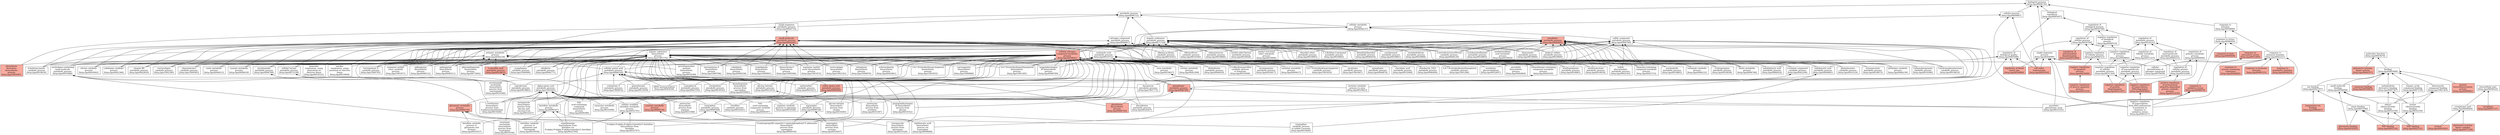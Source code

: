 digraph plottedgraph {

	rankdir=BT;
	node [style=filled,shape=rect]

	"glutathione \nderivative \nbiosynthetic \nprocess \n[http://go/1901687] "[fillcolor="#FAAB9F"];
	"primary metabolic \nprocess \n[http://go/0044238] "[fillcolor="white"];
	"cellular metabolic \nprocess \n[http://go/0044237] "[fillcolor="white"];
	"regulation of \ncellular process \n[http://go/0050794] "[fillcolor="white"];
	"asparagine \nbiosynthetic \nprocess from \ncysteine \n[http://go/0019267] "[fillcolor="white"];
	"response to \narsenic-containing \nsubstance \n[http://go/0046685] "[fillcolor="#FAAB9F"];
	"regulation of \ncellular metabolic \nprocess \n[http://go/0031323] "[fillcolor="white"];
	"negative regulation \nof cellular \nmetabolic process \n[http://go/0031324] "[fillcolor="white"];
	"glutathione \nmetabolic process \n[http://go/0006749] "[fillcolor="#FAAB9F"];
	"response to stress \n[http://go/0006950] "[fillcolor="white"];
	"rhizobactin 1021 \nmetabolic process \n[http://go/0046494] "[fillcolor="white"];
	"putrescine \nbiosynthetic \nprocess from \narginine \n[http://go/0033388] "[fillcolor="white"];
	"putrescine \nbiosynthetic \nprocess from \nornithine \n[http://go/0033387] "[fillcolor="white"];
	"tryptophan \nmetabolic process \n[http://go/0006568] "[fillcolor="white"];
	"L-ascorbic acid \nmetabolic process \n[http://go/0019852] "[fillcolor="#FAAB9F"];
	"ochratoxin A \nmetabolic process \n[http://go/1900816] "[fillcolor="white"];
	"5,6,7,8-tetrahydromethanopterin\ncatabolic process \n[http://go/1901284] "[fillcolor="white"];
	"glutathione \nbiosynthetic \nprocess \n[http://go/0006750] "[fillcolor="#FAAB9F"];
	"5,6,7,8-tetrahydromethanopterin\nbiosynthetic \nprocess \n[http://go/1901285] "[fillcolor="white"];
	"ectoine metabolic \nprocess \n[http://go/0042399] "[fillcolor="white"];
	"cellular process \n[http://go/0009987] "[fillcolor="white"];
	"phytosphingosine \nbiosynthetic \nprocess \n[http://go/0071602] "[fillcolor="white"];
	"small molecule \nbinding \n[http://go/0036094] "[fillcolor="white"];
	"3-phenylpropionate \ncatabolic process \n[http://go/0019380] "[fillcolor="white"];
	"nucleobase-containing\nsmall molecule \nmetabolic process \n[http://go/0055086] "[fillcolor="white"];
	"ascorbate \nglutathione cycle \n[http://go/0033355] "[fillcolor="white"];
	"ADP binding \n[http://go/0043531] "[fillcolor="#FAAB9F"];
	"carnosine metabolic \nprocess \n[http://go/0035498] "[fillcolor="white"];
	"methyl tert-butyl \nether metabolic \nprocess \n[http://go/0018906] "[fillcolor="white"];
	"glycine betaine \nbiosynthetic \nprocess from \ncholine \n[http://go/0019285] "[fillcolor="white"];
	"negative regulation \nof neuron apoptotic \nprocess \n[http://go/0043524] "[fillcolor="#FAAB9F"];
	"dimethyl ether \nmetabolic process \n[http://go/0018905] "[fillcolor="white"];
	"L-methionine \nbiosynthetic \nprocess from \nS-adenosylmethionine \n[http://go/0019284] "[fillcolor="white"];
	"negative regulation \nof transcription \nfrom RNA polymerase \nII promoter in \nresponse to \noxidative stress \n[http://go/0061417] "[fillcolor="white"];
	"regulation of \nmitochondrial \ndepolarization \n[http://go/0051900] "[fillcolor="#FAAB9F"];
	"dodecyl sulfate \nmetabolic process \n[http://go/0018909] "[fillcolor="white"];
	"biotin metabolic \nprocess \n[http://go/0006768] "[fillcolor="white"];
	"nicotinamide \nmetabolic process \n[http://go/0006769] "[fillcolor="white"];
	"negative regulation \nof transcription, \nDNA-dependent \n[http://go/0045892] "[fillcolor="#FAAB9F"];
	"terrequinone A \ncatabolic process \n[http://go/1900795] "[fillcolor="white"];
	"terrequinone A \nbiosynthetic \nprocess \n[http://go/1900796] "[fillcolor="white"];
	"1,3-dichloro-2-propanol\nmetabolic process \n[http://go/0018902] "[fillcolor="white"];
	"riboflavin \nmetabolic process \n[http://go/0006771] "[fillcolor="white"];
	"glycine betaine \nmetabolic process \n[http://go/0031455] "[fillcolor="white"];
	"cobalamin \nbiosynthetic \nprocess \n[http://go/0009236] "[fillcolor="white"];
	"regulation of \nbiological quality \n[http://go/0065008] "[fillcolor="white"];
	"biological \nregulation \n[http://go/0065007] "[fillcolor="white"];
	"histidine metabolic \nprocess \n[http://go/0006547] "[fillcolor="white"];
	"regulation of \nmacromolecule \nmetabolic process \n[http://go/0060255] "[fillcolor="white"];
	"atrazine catabolic \nprocess to urea \n[http://go/0019623] "[fillcolor="white"];
	"urea metabolic \nprocess \n[http://go/0019627] "[fillcolor="white"];
	"carbohydrate \nderivative binding \n[http://go/0097367] "[fillcolor="white"];
	"response to \nnitrosative stress \n[http://go/0051409] "[fillcolor="#FAAB9F"];
	"response to hormone \nstimulus \n[http://go/0009725] "[fillcolor="#FAAB9F"];
	"caprolactam \nmetabolic process \n[http://go/0018883] "[fillcolor="white"];
	"response to \noxidative stress \n[http://go/0006979] "[fillcolor="#FAAB9F"];
	"nicotinamide \nnucleotide \nbiosynthetic \nprocess from \nniacinamide \n[http://go/0019360] "[fillcolor="white"];
	"cytosol \n[http://go/0005829] "[fillcolor="#FAAB9F"];
	"nitrate catabolic \nprocess \n[http://go/0043602] "[fillcolor="white"];
	"regulation of \nmetabolic process \n[http://go/0019222] "[fillcolor="white"];
	"glutamate-cysteine \nligase complex \n[http://go/0017109] "[fillcolor="#FAAB9F"];
	"small molecule \nmetabolic process \n[http://go/0044281] "[fillcolor="#FAAB9F"];
	"cobalamin catabolic \nprocess \n[http://go/0042366] "[fillcolor="white"];
	"dethiobiotin \nmetabolic process \n[http://go/0046450] "[fillcolor="white"];
	"carboxylic acid \nmetabolic process \n[http://go/0019752] "[fillcolor="white"];
	"3-hydroxyphenylacetate\ncatabolic process \n[http://go/0019610] "[fillcolor="white"];
	"dimethylsilanediol \nmetabolic process \n[http://go/0046454] "[fillcolor="white"];
	"coenzyme binding \n[http://go/0050662] "[fillcolor="#FAAB9F"];
	"adenyl \nribonucleotide \nbinding \n[http://go/0032559] "[fillcolor="white"];
	"(3-aminopropyl)(L-aspartyl-1-amino)phosphoryl-5'-adenosine\nbiosynthetic \nprocess from \nasparagine \n[http://go/0046550] "[fillcolor="white"];
	"cyclohexylsulfamate \nmetabolic process \n[http://go/0018892] "[fillcolor="white"];
	"cyclohexanol \nmetabolic process \n[http://go/0018891] "[fillcolor="white"];
	"response to \nchemical stimulus \n[http://go/0042221] "[fillcolor="white"];
	"protoporphyrinogen \nIX biosynthetic \nprocess from \nglycine \n[http://go/0019352] "[fillcolor="white"];
	"anthranilate \ncatabolic process \n[http://go/0043421] "[fillcolor="white"];
	"nicotinate \nnucleotide \nbiosynthetic \nprocess from \ntryptophan \n[http://go/0019356] "[fillcolor="white"];
	"indoleacetic acid \nbiosynthetic \nprocess via \ntryptophan \n[http://go/0009848] "[fillcolor="white"];
	"discadenine \nmetabolic process \n[http://go/0034267] "[fillcolor="white"];
	"ethanolamine-containing\ncompound metabolic \nprocess \n[http://go/0042439] "[fillcolor="white"];
	"negative regulation \nof cellular process \n[http://go/0048523] "[fillcolor="white"];
	"vitamin B6 \nmetabolic process \n[http://go/0042816] "[fillcolor="white"];
	"alpha-amino acid \nmetabolic process \n[http://go/1901605] "[fillcolor="white"];
	"negative regulation \nof protein \nubiquitination \n[http://go/0031397] "[fillcolor="#FAAB9F"];
	"cellular nitrogen \ncompound metabolic \nprocess \n[http://go/0034641] "[fillcolor="#FAAB9F"];
	"chanoclavine-I \nbiosynthetic \nprocess \n[http://go/1900566] "[fillcolor="white"];
	"dibenzo-p-dioxin \ncatabolic process \n[http://go/0019341] "[fillcolor="white"];
	"dibenzofuran \ncatabolic process \n[http://go/0019340] "[fillcolor="white"];
	"xenobiotic \nglucuronidation \n[http://go/0052697] "[fillcolor="white"];
	"purine \nribonucleoside \nbinding \n[http://go/0032550] "[fillcolor="white"];
	"negative regulation \nof biological \nprocess \n[http://go/0048519] "[fillcolor="white"];
	"citrulline \ncatabolic process \n[http://go/0019241] "[fillcolor="white"];
	"glutamate-cysteine \nligase activity \n[http://go/0004357] "[fillcolor="#FAAB9F"];
	"verruculogen \ncatabolic process \n[http://go/1902180] "[fillcolor="white"];
	"binding \n[http://go/0005488] "[fillcolor="white"];
	"chanoclavine-I \ncatabolic process \n[http://go/1900565] "[fillcolor="white"];
	"verruculogen \nbiosynthetic \nprocess \n[http://go/1902181] "[fillcolor="white"];
	"response to heat \n[http://go/0009408] "[fillcolor="#FAAB9F"];
	"urate metabolic \nprocess \n[http://go/0046415] "[fillcolor="white"];
	"biological_process \n[http://go/0008150] "[fillcolor="white"];
	"6-hydroxycineole \ncatabolic process \n[http://go/0019639] "[fillcolor="white"];
	"deoxyhypusine \nbiosynthetic \nprocess from \nspermidine \n[http://go/0050983] "[fillcolor="white"];
	"indole \nglucosinolate \nmetabolic process \n[http://go/0042343] "[fillcolor="white"];
	"positive regulation \nof proteasomal \nubiquitin-dependent \nprotein catabolic \nprocess \n[http://go/0032436] "[fillcolor="#FAAB9F"];
	"regulation of \nbiological process \n[http://go/0050789] "[fillcolor="white"];
	"phenylacetate \ncatabolic process \n[http://go/0010124] "[fillcolor="white"];
	"anaerobic \nrespiration, using \nammonium as \nelectron donor \n[http://go/0019331] "[fillcolor="white"];
	"indolebutyric acid \nmetabolic process \n[http://go/0080024] "[fillcolor="white"];
	"sulfur amino acid \nmetabolic process \n[http://go/0000096] "[fillcolor="#FAAB9F"];
	"single-organism \nprocess \n[http://go/0044699] "[fillcolor="white"];
	"metabolic process \n[http://go/0008152] "[fillcolor="white"];
	"regulation of \ncellular protein \nmetabolic process \n[http://go/0032268] "[fillcolor="white"];
	"2,5-dihydroxypyridine\ncatabolic process \nto fumarate \n[http://go/0019508] "[fillcolor="white"];
	"response to \nxenobiotic stimulus \n[http://go/0009410] "[fillcolor="#FAAB9F"];
	"2-nitropropane \nmetabolic process \n[http://go/0018938] "[fillcolor="white"];
	"cytoplasmic part \n[http://go/0044444] "[fillcolor="white"];
	"regulation of blood \nvessel size \n[http://go/0050880] "[fillcolor="#FAAB9F"];
	"cell redox \nhomeostasis \n[http://go/0045454] "[fillcolor="#FAAB9F"];
	"cellular modified \nhistidine metabolic \nprocess \n[http://go/0052701] "[fillcolor="white"];
	"N-alpha,N-alpha,N-alpha-trimethyl-L-histidine\nbiosynthesis from \nhistidine \n[http://go/0052707] "[fillcolor="white"];
	"ergothioneine \nbiosynthesis from \nhistidine via \nN-alpha,N-alpha,N-alpha-trimethyl-L-histidine \n[http://go/0052704] "[fillcolor="white"];
	"sphinganine \nbiosynthetic \nprocess \n[http://go/0046511] "[fillcolor="white"];
	"sphingosine \nbiosynthetic \nprocess \n[http://go/0046512] "[fillcolor="white"];
	"negative regulation \nof apoptotic \nprocess \n[http://go/0043066] "[fillcolor="#FAAB9F"];
	"nicotianamine \nmetabolic process \n[http://go/0030417] "[fillcolor="white"];
	"cyanate metabolic \nprocess \n[http://go/0009439] "[fillcolor="white"];
	"regulation of \nprimary metabolic \nprocess \n[http://go/0080090] "[fillcolor="white"];
	"carnitine metabolic \nprocess \n[http://go/0009437] "[fillcolor="white"];
	"cytoplasm \n[http://go/0005737] "[fillcolor="#FAAB9F"];
	"5,6,7,8-tetrahydrosarcinapterin\nbiosynthetic \nprocess \n[http://go/1901855] "[fillcolor="white"];
	"5,6,7,8-tetrahydrosarcinapterin\ncatabolic process \n[http://go/1901854] "[fillcolor="white"];
	"xenobiotic \nmetabolic process \n[http://go/0006805] "[fillcolor="#FAAB9F"];
	"nitrogen compound \nmetabolic process \n[http://go/0006807] "[fillcolor="white"];
	"thiamine-containing \ncompound metabolic \nprocess \n[http://go/0042723] "[fillcolor="white"];
	"adamantanone \nmetabolic process \n[http://go/0018866] "[fillcolor="white"];
	"acrylonitrile \nmetabolic process \n[http://go/0018865] "[fillcolor="white"];
	"pantothenate \nmetabolic process \n[http://go/0015939] "[fillcolor="white"];
	"tRNA aminoacylation \n[http://go/0043039] "[fillcolor="white"];
	"cyanophycin \nmetabolic process \n[http://go/0043705] "[fillcolor="white"];
	"tetrapyrrole \nbiosynthetic \nprocess from \nglycine and \nsuccinyl-CoA \n[http://go/0033527] "[fillcolor="white"];
	"tetrapyrrole \nbiosynthetic \nprocess from \nglutamate \n[http://go/0033526] "[fillcolor="white"];
	"s-triazine compound \ncatabolic process \n[http://go/0042204] "[fillcolor="white"];
	"nitrilotriacetate \nmetabolic process \n[http://go/0018934] "[fillcolor="white"];
	"methanesulfonic \nacid metabolic \nprocess \n[http://go/0018926] "[fillcolor="white"];
	"methyl ethyl ketone \nmetabolic process \n[http://go/0018928] "[fillcolor="white"];
	"arsonoacetate \nmetabolic process \n[http://go/0018872] "[fillcolor="white"];
	"cellular lactam \nmetabolic process \n[http://go/0072338] "[fillcolor="white"];
	"nicotinate \nmetabolic process \n[http://go/1901847] "[fillcolor="white"];
	"pyochelin \nbiosynthetic \nprocess \n[http://go/0042864] "[fillcolor="white"];
	"achromobactin \nbiosynthetic \nprocess \n[http://go/0042861] "[fillcolor="white"];
	"stachydrine \nmetabolic process \n[http://go/0019502] "[fillcolor="white"];
	"response to \nstimulus \n[http://go/0050896] "[fillcolor="white"];
	"molecular_function \n[http://go/0003674] "[fillcolor="white"];
	"ATP binding \n[http://go/0005524] "[fillcolor="#FAAB9F"];
	"cellular \ndetoxification of \nnitrogen compound \n[http://go/0070458] "[fillcolor="white"];
	"aerobic \nrespiration, using \nammonia as electron \ndonor \n[http://go/0019409] "[fillcolor="white"];
	"negative regulation \nof macromolecule \nmetabolic process \n[http://go/0010605] "[fillcolor="white"];
	"glutamate metabolic \nprocess \n[http://go/0006536] "[fillcolor="#FAAB9F"];
	"triethanolamine \nmetabolic process \n[http://go/0018981] "[fillcolor="white"];
	"cysteine metabolic \nprocess \n[http://go/0006534] "[fillcolor="#FAAB9F"];
	"uroporphyrinogen \nIII biosynthetic \nprocess \n[http://go/0006780] "[fillcolor="white"];
	"scopolamine \nbiosynthetic \nprocess \n[http://go/1900991] "[fillcolor="white"];
	"ecgonone methyl \nester catabolic \nprocess \n[http://go/1901871] "[fillcolor="white"];
	"ecgonone methyl \nester biosynthetic \nprocess \n[http://go/1901872] "[fillcolor="white"];
	"histidine catabolic \nprocess to \nglutamate and \nformate \n[http://go/0019557] "[fillcolor="white"];
	"asparagine \nmetabolic process \n[http://go/0006528] "[fillcolor="white"];
	"scopolamine \ncatabolic process \n[http://go/1900990] "[fillcolor="white"];
	"histidine catabolic \nprocess to \nglutamate and \nformamide \n[http://go/0019556] "[fillcolor="white"];
	"quinolinate \nmetabolic process \n[http://go/0046874] "[fillcolor="white"];
	"lincomycin \nmetabolic process \n[http://go/1901772] "[fillcolor="white"];
	"phthalate catabolic \nprocess \n[http://go/0046239] "[fillcolor="white"];
	"folic \nacid-containing \ncompound \nbiosynthetic \nprocess \n[http://go/0009396] "[fillcolor="white"];
	"folic \nacid-containing \ncompound catabolic \nprocess \n[http://go/0009397] "[fillcolor="white"];
	"anion binding \n[http://go/0043168] "[fillcolor="white"];
	"ion binding \n[http://go/0043167] "[fillcolor="white"];
	"sulfur compound \nmetabolic process \n[http://go/0006790] "[fillcolor="white"];
	"organic substance \nmetabolic process \n[http://go/0071704] "[fillcolor="white"];
	"cellular amino acid \nmetabolic process \n[http://go/0006520] "[fillcolor="white"];
	"sarcinapterin \nbiosynthetic \nprocess \n[http://go/1900868] "[fillcolor="white"];
	"organic cyclic \ncompound binding \n[http://go/0097159] "[fillcolor="white"];
	"tetrahydrofuran \nmetabolic process \n[http://go/0018968] "[fillcolor="white"];
	"single-organism \nmetabolic process \n[http://go/0044710] "[fillcolor="white"];
	"glutamate binding \n[http://go/0016595] "[fillcolor="#FAAB9F"];
	"organic substance \nbiosynthetic \nprocess \n[http://go/1901576] "[fillcolor="white"];
	"tatiopterin \nbiosynthetic \nprocess \n[http://go/1900870] "[fillcolor="white"];
	"2-aminobenzenesulfonate\ncatabolic process \n[http://go/0046230] "[fillcolor="white"];
	"carbazole catabolic \nprocess \n[http://go/0046232] "[fillcolor="white"];
	"negative regulation \nof metabolic \nprocess \n[http://go/0009892] "[fillcolor="white"];
	"heterocyclic \ncompound binding \n[http://go/1901363] "[fillcolor="white"];
	"magnesium ion \nbinding \n[http://go/0000287] "[fillcolor="#FAAB9F"];
	"intracellular part \n[http://go/0044424] "[fillcolor="white"];
	"pyrroloquinoline \nquinone \nbiosynthetic \nprocess \n[http://go/0018189] "[fillcolor="white"];
	"clavulanic acid \nmetabolic process \n[http://go/0033049] "[fillcolor="white"];
	"arginine catabolic \nprocess to spermine \n[http://go/0019548] "[fillcolor="white"];
	"tryptophan \ncatabolic process \nto indole-3-acetate \n[http://go/0019440] "[fillcolor="white"];
	"thiocyanate \nmetabolic process \n[http://go/0018969] "[fillcolor="white"];
	"indoleacetic acid \nmetabolic process \n[http://go/0009683] "[fillcolor="white"];
	"protein \nheterodimerization \nactivity \n[http://go/0046982] "[fillcolor="#FAAB9F"];
	"cellular process \n[http://go/0009987] " -> "biological_process \n[http://go/0008150] " ;
	"methyl ethyl ketone \nmetabolic process \n[http://go/0018928] " -> "small molecule \nmetabolic process \n[http://go/0044281] " ;
	"phthalate catabolic \nprocess \n[http://go/0046239] " -> "carboxylic acid \nmetabolic process \n[http://go/0019752] " ;
	"arsonoacetate \nmetabolic process \n[http://go/0018872] " -> "carboxylic acid \nmetabolic process \n[http://go/0019752] " ;
	"regulation of \ncellular metabolic \nprocess \n[http://go/0031323] " -> "regulation of \ncellular process \n[http://go/0050794] " ;
	"histidine catabolic \nprocess to \nglutamate and \nformamide \n[http://go/0019556] " -> "glutamate metabolic \nprocess \n[http://go/0006536] " ;
	"coenzyme binding \n[http://go/0050662] " -> "binding \n[http://go/0005488] " ;
	"1,3-dichloro-2-propanol\nmetabolic process \n[http://go/0018902] " -> "organic substance \nmetabolic process \n[http://go/0071704] " ;
	"3-hydroxyphenylacetate\ncatabolic process \n[http://go/0019610] " -> "xenobiotic \nmetabolic process \n[http://go/0006805] " ;
	"cellular amino acid \nmetabolic process \n[http://go/0006520] " -> "carboxylic acid \nmetabolic process \n[http://go/0019752] " ;
	"(3-aminopropyl)(L-aspartyl-1-amino)phosphoryl-5'-adenosine\nbiosynthetic \nprocess from \nasparagine \n[http://go/0046550] " -> "asparagine \nmetabolic process \n[http://go/0006528] " ;
	"dodecyl sulfate \nmetabolic process \n[http://go/0018909] " -> "xenobiotic \nmetabolic process \n[http://go/0006805] " ;
	"ascorbate \nglutathione cycle \n[http://go/0033355] " -> "single-organism \nprocess \n[http://go/0044699] " ;
	"organic cyclic \ncompound binding \n[http://go/0097159] " -> "binding \n[http://go/0005488] " ;
	"histidine catabolic \nprocess to \nglutamate and \nformate \n[http://go/0019557] " -> "histidine metabolic \nprocess \n[http://go/0006547] " ;
	"tetrapyrrole \nbiosynthetic \nprocess from \nglutamate \n[http://go/0033526] " -> "organic substance \nbiosynthetic \nprocess \n[http://go/1901576] " ;
	"cobalamin catabolic \nprocess \n[http://go/0042366] " -> "organic substance \nmetabolic process \n[http://go/0071704] " ;
	"arsonoacetate \nmetabolic process \n[http://go/0018872] " -> "xenobiotic \nmetabolic process \n[http://go/0006805] " ;
	"ascorbate \nglutathione cycle \n[http://go/0033355] " -> "glutathione \nmetabolic process \n[http://go/0006749] " ;
	"sulfur amino acid \nmetabolic process \n[http://go/0000096] " -> "cellular amino acid \nmetabolic process \n[http://go/0006520] " ;
	"carboxylic acid \nmetabolic process \n[http://go/0019752] " -> "small molecule \nmetabolic process \n[http://go/0044281] " ;
	"indole \nglucosinolate \nmetabolic process \n[http://go/0042343] " -> "small molecule \nmetabolic process \n[http://go/0044281] " ;
	"5,6,7,8-tetrahydrosarcinapterin\ncatabolic process \n[http://go/1901854] " -> "cellular nitrogen \ncompound metabolic \nprocess \n[http://go/0034641] " ;
	"negative regulation \nof transcription \nfrom RNA polymerase \nII promoter in \nresponse to \noxidative stress \n[http://go/0061417] " -> "cellular process \n[http://go/0009987] " ;
	"nicotinamide \nnucleotide \nbiosynthetic \nprocess from \nniacinamide \n[http://go/0019360] " -> "nicotinamide \nmetabolic process \n[http://go/0006769] " ;
	"asparagine \nmetabolic process \n[http://go/0006528] " -> "alpha-amino acid \nmetabolic process \n[http://go/1901605] " ;
	"regulation of \nprimary metabolic \nprocess \n[http://go/0080090] " -> "regulation of \nmetabolic process \n[http://go/0019222] " ;
	"6-hydroxycineole \ncatabolic process \n[http://go/0019639] " -> "xenobiotic \nmetabolic process \n[http://go/0006805] " ;
	"glutathione \nderivative \nbiosynthetic \nprocess \n[http://go/1901687] " -> "organic substance \nbiosynthetic \nprocess \n[http://go/1901576] " ;
	"indolebutyric acid \nmetabolic process \n[http://go/0080024] " -> "cellular nitrogen \ncompound metabolic \nprocess \n[http://go/0034641] " ;
	"ATP binding \n[http://go/0005524] " -> "purine \nribonucleoside \nbinding \n[http://go/0032550] " ;
	"methyl ethyl ketone \nmetabolic process \n[http://go/0018928] " -> "xenobiotic \nmetabolic process \n[http://go/0006805] " ;
	"putrescine \nbiosynthetic \nprocess from \narginine \n[http://go/0033388] " -> "organic substance \nbiosynthetic \nprocess \n[http://go/1901576] " ;
	"L-methionine \nbiosynthetic \nprocess from \nS-adenosylmethionine \n[http://go/0019284] " -> "nucleobase-containing\nsmall molecule \nmetabolic process \n[http://go/0055086] " ;
	"purine \nribonucleoside \nbinding \n[http://go/0032550] " -> "small molecule \nbinding \n[http://go/0036094] " ;
	"adamantanone \nmetabolic process \n[http://go/0018866] " -> "xenobiotic \nmetabolic process \n[http://go/0006805] " ;
	"quinolinate \nmetabolic process \n[http://go/0046874] " -> "cellular nitrogen \ncompound metabolic \nprocess \n[http://go/0034641] " ;
	"uroporphyrinogen \nIII biosynthetic \nprocess \n[http://go/0006780] " -> "cellular nitrogen \ncompound metabolic \nprocess \n[http://go/0034641] " ;
	"response to \nchemical stimulus \n[http://go/0042221] " -> "response to \nstimulus \n[http://go/0050896] " ;
	"glycine betaine \nbiosynthetic \nprocess from \ncholine \n[http://go/0019285] " -> "glycine betaine \nmetabolic process \n[http://go/0031455] " ;
	"deoxyhypusine \nbiosynthetic \nprocess from \nspermidine \n[http://go/0050983] " -> "cellular nitrogen \ncompound metabolic \nprocess \n[http://go/0034641] " ;
	"terrequinone A \nbiosynthetic \nprocess \n[http://go/1900796] " -> "cellular nitrogen \ncompound metabolic \nprocess \n[http://go/0034641] " ;
	"arginine catabolic \nprocess to spermine \n[http://go/0019548] " -> "alpha-amino acid \nmetabolic process \n[http://go/1901605] " ;
	"negative regulation \nof cellular process \n[http://go/0048523] " -> "regulation of \ncellular process \n[http://go/0050794] " ;
	"positive regulation \nof proteasomal \nubiquitin-dependent \nprotein catabolic \nprocess \n[http://go/0032436] " -> "regulation of \ncellular protein \nmetabolic process \n[http://go/0032268] " ;
	"response to \noxidative stress \n[http://go/0006979] " -> "response to stress \n[http://go/0006950] " ;
	"negative regulation \nof transcription \nfrom RNA polymerase \nII promoter in \nresponse to \noxidative stress \n[http://go/0061417] " -> "negative regulation \nof transcription, \nDNA-dependent \n[http://go/0045892] " ;
	"terrequinone A \nbiosynthetic \nprocess \n[http://go/1900796] " -> "small molecule \nmetabolic process \n[http://go/0044281] " ;
	"5,6,7,8-tetrahydrosarcinapterin\nbiosynthetic \nprocess \n[http://go/1901855] " -> "carboxylic acid \nmetabolic process \n[http://go/0019752] " ;
	"cellular \ndetoxification of \nnitrogen compound \n[http://go/0070458] " -> "cellular nitrogen \ncompound metabolic \nprocess \n[http://go/0034641] " ;
	"response to \nxenobiotic stimulus \n[http://go/0009410] " -> "response to \nchemical stimulus \n[http://go/0042221] " ;
	"folic \nacid-containing \ncompound catabolic \nprocess \n[http://go/0009397] " -> "alpha-amino acid \nmetabolic process \n[http://go/1901605] " ;
	"cytoplasm \n[http://go/0005737] " -> "intracellular part \n[http://go/0044424] " ;
	"atrazine catabolic \nprocess to urea \n[http://go/0019623] " -> "urea metabolic \nprocess \n[http://go/0019627] " ;
	"glutamate-cysteine \nligase activity \n[http://go/0004357] " -> "molecular_function \n[http://go/0003674] " ;
	"protein \nheterodimerization \nactivity \n[http://go/0046982] " -> "binding \n[http://go/0005488] " ;
	"cyclohexylsulfamate \nmetabolic process \n[http://go/0018892] " -> "sulfur compound \nmetabolic process \n[http://go/0006790] " ;
	"5,6,7,8-tetrahydrosarcinapterin\nbiosynthetic \nprocess \n[http://go/1901855] " -> "organic substance \nbiosynthetic \nprocess \n[http://go/1901576] " ;
	"5,6,7,8-tetrahydrosarcinapterin\ncatabolic process \n[http://go/1901854] " -> "carboxylic acid \nmetabolic process \n[http://go/0019752] " ;
	"2-nitropropane \nmetabolic process \n[http://go/0018938] " -> "cellular nitrogen \ncompound metabolic \nprocess \n[http://go/0034641] " ;
	"3-phenylpropionate \ncatabolic process \n[http://go/0019380] " -> "xenobiotic \nmetabolic process \n[http://go/0006805] " ;
	"purine \nribonucleoside \nbinding \n[http://go/0032550] " -> "carbohydrate \nderivative binding \n[http://go/0097367] " ;
	"tryptophan \nmetabolic process \n[http://go/0006568] " -> "cellular nitrogen \ncompound metabolic \nprocess \n[http://go/0034641] " ;
	"6-hydroxycineole \ncatabolic process \n[http://go/0019639] " -> "organic substance \nmetabolic process \n[http://go/0071704] " ;
	"single-organism \nmetabolic process \n[http://go/0044710] " -> "metabolic process \n[http://go/0008152] " ;
	"anaerobic \nrespiration, using \nammonium as \nelectron donor \n[http://go/0019331] " -> "cellular nitrogen \ncompound metabolic \nprocess \n[http://go/0034641] " ;
	"nicotinamide \nmetabolic process \n[http://go/0006769] " -> "small molecule \nmetabolic process \n[http://go/0044281] " ;
	"uroporphyrinogen \nIII biosynthetic \nprocess \n[http://go/0006780] " -> "carboxylic acid \nmetabolic process \n[http://go/0019752] " ;
	"sarcinapterin \nbiosynthetic \nprocess \n[http://go/1900868] " -> "organic substance \nbiosynthetic \nprocess \n[http://go/1901576] " ;
	"tetrahydrofuran \nmetabolic process \n[http://go/0018968] " -> "organic substance \nmetabolic process \n[http://go/0071704] " ;
	"cyclohexanol \nmetabolic process \n[http://go/0018891] " -> "small molecule \nmetabolic process \n[http://go/0044281] " ;
	"ethanolamine-containing\ncompound metabolic \nprocess \n[http://go/0042439] " -> "small molecule \nmetabolic process \n[http://go/0044281] " ;
	"sphingosine \nbiosynthetic \nprocess \n[http://go/0046512] " -> "primary metabolic \nprocess \n[http://go/0044238] " ;
	"ochratoxin A \nmetabolic process \n[http://go/1900816] " -> "cellular amino acid \nmetabolic process \n[http://go/0006520] " ;
	"acrylonitrile \nmetabolic process \n[http://go/0018865] " -> "xenobiotic \nmetabolic process \n[http://go/0006805] " ;
	"L-ascorbic acid \nmetabolic process \n[http://go/0019852] " -> "carboxylic acid \nmetabolic process \n[http://go/0019752] " ;
	"dibenzo-p-dioxin \ncatabolic process \n[http://go/0019341] " -> "xenobiotic \nmetabolic process \n[http://go/0006805] " ;
	"5,6,7,8-tetrahydrosarcinapterin\nbiosynthetic \nprocess \n[http://go/1901855] " -> "cellular nitrogen \ncompound metabolic \nprocess \n[http://go/0034641] " ;
	"dodecyl sulfate \nmetabolic process \n[http://go/0018909] " -> "sulfur compound \nmetabolic process \n[http://go/0006790] " ;
	"glycine betaine \nmetabolic process \n[http://go/0031455] " -> "cellular nitrogen \ncompound metabolic \nprocess \n[http://go/0034641] " ;
	"6-hydroxycineole \ncatabolic process \n[http://go/0019639] " -> "small molecule \nmetabolic process \n[http://go/0044281] " ;
	"ion binding \n[http://go/0043167] " -> "binding \n[http://go/0005488] " ;
	"negative regulation \nof cellular \nmetabolic process \n[http://go/0031324] " -> "regulation of \ncellular metabolic \nprocess \n[http://go/0031323] " ;
	"verruculogen \nbiosynthetic \nprocess \n[http://go/1902181] " -> "cellular nitrogen \ncompound metabolic \nprocess \n[http://go/0034641] " ;
	"quinolinate \nmetabolic process \n[http://go/0046874] " -> "carboxylic acid \nmetabolic process \n[http://go/0019752] " ;
	"nitrilotriacetate \nmetabolic process \n[http://go/0018934] " -> "carboxylic acid \nmetabolic process \n[http://go/0019752] " ;
	"glutathione \nderivative \nbiosynthetic \nprocess \n[http://go/1901687] " -> "single-organism \nmetabolic process \n[http://go/0044710] " ;
	"asparagine \nbiosynthetic \nprocess from \ncysteine \n[http://go/0019267] " -> "cysteine metabolic \nprocess \n[http://go/0006534] " ;
	"regulation of \ncellular protein \nmetabolic process \n[http://go/0032268] " -> "regulation of \ncellular metabolic \nprocess \n[http://go/0031323] " ;
	"riboflavin \nmetabolic process \n[http://go/0006771] " -> "small molecule \nmetabolic process \n[http://go/0044281] " ;
	"negative regulation \nof metabolic \nprocess \n[http://go/0009892] " -> "negative regulation \nof biological \nprocess \n[http://go/0048519] " ;
	"ergothioneine \nbiosynthesis from \nhistidine via \nN-alpha,N-alpha,N-alpha-trimethyl-L-histidine \n[http://go/0052704] " -> "cellular modified \nhistidine metabolic \nprocess \n[http://go/0052701] " ;
	"biotin metabolic \nprocess \n[http://go/0006768] " -> "sulfur compound \nmetabolic process \n[http://go/0006790] " ;
	"ergothioneine \nbiosynthesis from \nhistidine via \nN-alpha,N-alpha,N-alpha-trimethyl-L-histidine \n[http://go/0052704] " -> "histidine metabolic \nprocess \n[http://go/0006547] " ;
	"atrazine catabolic \nprocess to urea \n[http://go/0019623] " -> "s-triazine compound \ncatabolic process \n[http://go/0042204] " ;
	"nicotinamide \nnucleotide \nbiosynthetic \nprocess from \nniacinamide \n[http://go/0019360] " -> "organic substance \nbiosynthetic \nprocess \n[http://go/1901576] " ;
	"anaerobic \nrespiration, using \nammonium as \nelectron donor \n[http://go/0019331] " -> "small molecule \nmetabolic process \n[http://go/0044281] " ;
	"xenobiotic \nglucuronidation \n[http://go/0052697] " -> "carboxylic acid \nmetabolic process \n[http://go/0019752] " ;
	"tetrapyrrole \nbiosynthetic \nprocess from \nglutamate \n[http://go/0033526] " -> "glutamate metabolic \nprocess \n[http://go/0006536] " ;
	"urea metabolic \nprocess \n[http://go/0019627] " -> "organic substance \nmetabolic process \n[http://go/0071704] " ;
	"methanesulfonic \nacid metabolic \nprocess \n[http://go/0018926] " -> "organic substance \nmetabolic process \n[http://go/0071704] " ;
	"chanoclavine-I \ncatabolic process \n[http://go/1900565] " -> "cellular nitrogen \ncompound metabolic \nprocess \n[http://go/0034641] " ;
	"xenobiotic \nglucuronidation \n[http://go/0052697] " -> "xenobiotic \nmetabolic process \n[http://go/0006805] " ;
	"verruculogen \nbiosynthetic \nprocess \n[http://go/1902181] " -> "organic substance \nbiosynthetic \nprocess \n[http://go/1901576] " ;
	"indoleacetic acid \nbiosynthetic \nprocess via \ntryptophan \n[http://go/0009848] " -> "indoleacetic acid \nmetabolic process \n[http://go/0009683] " ;
	"vitamin B6 \nmetabolic process \n[http://go/0042816] " -> "small molecule \nmetabolic process \n[http://go/0044281] " ;
	"ecgonone methyl \nester catabolic \nprocess \n[http://go/1901871] " -> "organic substance \nmetabolic process \n[http://go/0071704] " ;
	"response to \nnitrosative stress \n[http://go/0051409] " -> "response to stress \n[http://go/0006950] " ;
	"stachydrine \nmetabolic process \n[http://go/0019502] " -> "cellular amino acid \nmetabolic process \n[http://go/0006520] " ;
	"asparagine \nmetabolic process \n[http://go/0006528] " -> "cellular nitrogen \ncompound metabolic \nprocess \n[http://go/0034641] " ;
	"histidine metabolic \nprocess \n[http://go/0006547] " -> "alpha-amino acid \nmetabolic process \n[http://go/1901605] " ;
	"L-methionine \nbiosynthetic \nprocess from \nS-adenosylmethionine \n[http://go/0019284] " -> "alpha-amino acid \nmetabolic process \n[http://go/1901605] " ;
	"anthranilate \ncatabolic process \n[http://go/0043421] " -> "xenobiotic \nmetabolic process \n[http://go/0006805] " ;
	"histidine catabolic \nprocess to \nglutamate and \nformamide \n[http://go/0019556] " -> "histidine metabolic \nprocess \n[http://go/0006547] " ;
	"indolebutyric acid \nmetabolic process \n[http://go/0080024] " -> "regulation of \nbiological quality \n[http://go/0065008] " ;
	"pyochelin \nbiosynthetic \nprocess \n[http://go/0042864] " -> "sulfur compound \nmetabolic process \n[http://go/0006790] " ;
	"negative regulation \nof protein \nubiquitination \n[http://go/0031397] " -> "negative regulation \nof cellular \nmetabolic process \n[http://go/0031324] " ;
	"tetrapyrrole \nbiosynthetic \nprocess from \nglycine and \nsuccinyl-CoA \n[http://go/0033527] " -> "organic substance \nbiosynthetic \nprocess \n[http://go/1901576] " ;
	"cobalamin catabolic \nprocess \n[http://go/0042366] " -> "small molecule \nmetabolic process \n[http://go/0044281] " ;
	"glycine betaine \nmetabolic process \n[http://go/0031455] " -> "cellular amino acid \nmetabolic process \n[http://go/0006520] " ;
	"terrequinone A \ncatabolic process \n[http://go/1900795] " -> "cellular nitrogen \ncompound metabolic \nprocess \n[http://go/0034641] " ;
	"tatiopterin \nbiosynthetic \nprocess \n[http://go/1900870] " -> "organic substance \nbiosynthetic \nprocess \n[http://go/1901576] " ;
	"dibenzo-p-dioxin \ncatabolic process \n[http://go/0019341] " -> "small molecule \nmetabolic process \n[http://go/0044281] " ;
	"chanoclavine-I \nbiosynthetic \nprocess \n[http://go/1900566] " -> "cellular nitrogen \ncompound metabolic \nprocess \n[http://go/0034641] " ;
	"indoleacetic acid \nbiosynthetic \nprocess via \ntryptophan \n[http://go/0009848] " -> "tryptophan \nmetabolic process \n[http://go/0006568] " ;
	"phytosphingosine \nbiosynthetic \nprocess \n[http://go/0071602] " -> "small molecule \nmetabolic process \n[http://go/0044281] " ;
	"negative regulation \nof transcription, \nDNA-dependent \n[http://go/0045892] " -> "negative regulation \nof cellular \nmetabolic process \n[http://go/0031324] " ;
	"carnosine metabolic \nprocess \n[http://go/0035498] " -> "alpha-amino acid \nmetabolic process \n[http://go/1901605] " ;
	"regulation of \nbiological process \n[http://go/0050789] " -> "biological \nregulation \n[http://go/0065007] " ;
	"cytoplasmic part \n[http://go/0044444] " -> "intracellular part \n[http://go/0044424] " ;
	"achromobactin \nbiosynthetic \nprocess \n[http://go/0042861] " -> "organic substance \nbiosynthetic \nprocess \n[http://go/1901576] " ;
	"indole \nglucosinolate \nmetabolic process \n[http://go/0042343] " -> "cellular nitrogen \ncompound metabolic \nprocess \n[http://go/0034641] " ;
	"carbohydrate \nderivative binding \n[http://go/0097367] " -> "binding \n[http://go/0005488] " ;
	"dimethylsilanediol \nmetabolic process \n[http://go/0046454] " -> "small molecule \nmetabolic process \n[http://go/0044281] " ;
	"triethanolamine \nmetabolic process \n[http://go/0018981] " -> "xenobiotic \nmetabolic process \n[http://go/0006805] " ;
	"tatiopterin \nbiosynthetic \nprocess \n[http://go/1900870] " -> "cellular nitrogen \ncompound metabolic \nprocess \n[http://go/0034641] " ;
	"caprolactam \nmetabolic process \n[http://go/0018883] " -> "organic substance \nmetabolic process \n[http://go/0071704] " ;
	"tetrapyrrole \nbiosynthetic \nprocess from \nglycine and \nsuccinyl-CoA \n[http://go/0033527] " -> "alpha-amino acid \nmetabolic process \n[http://go/1901605] " ;
	"regulation of \ncellular protein \nmetabolic process \n[http://go/0032268] " -> "regulation of \nmacromolecule \nmetabolic process \n[http://go/0060255] " ;
	"magnesium ion \nbinding \n[http://go/0000287] " -> "ion binding \n[http://go/0043167] " ;
	"heterocyclic \ncompound binding \n[http://go/1901363] " -> "binding \n[http://go/0005488] " ;
	"putrescine \nbiosynthetic \nprocess from \nornithine \n[http://go/0033387] " -> "organic substance \nbiosynthetic \nprocess \n[http://go/1901576] " ;
	"dethiobiotin \nmetabolic process \n[http://go/0046450] " -> "carboxylic acid \nmetabolic process \n[http://go/0019752] " ;
	"indoleacetic acid \nbiosynthetic \nprocess via \ntryptophan \n[http://go/0009848] " -> "organic substance \nbiosynthetic \nprocess \n[http://go/1901576] " ;
	"pyochelin \nbiosynthetic \nprocess \n[http://go/0042864] " -> "carboxylic acid \nmetabolic process \n[http://go/0019752] " ;
	"folic \nacid-containing \ncompound \nbiosynthetic \nprocess \n[http://go/0009396] " -> "alpha-amino acid \nmetabolic process \n[http://go/1901605] " ;
	"cyanophycin \nmetabolic process \n[http://go/0043705] " -> "cellular amino acid \nmetabolic process \n[http://go/0006520] " ;
	"regulation of \ncellular process \n[http://go/0050794] " -> "regulation of \nbiological process \n[http://go/0050789] " ;
	"ADP binding \n[http://go/0043531] " -> "adenyl \nribonucleotide \nbinding \n[http://go/0032559] " ;
	"organic substance \nbiosynthetic \nprocess \n[http://go/1901576] " -> "organic substance \nmetabolic process \n[http://go/0071704] " ;
	"thiocyanate \nmetabolic process \n[http://go/0018969] " -> "xenobiotic \nmetabolic process \n[http://go/0006805] " ;
	"negative regulation \nof cellular process \n[http://go/0048523] " -> "negative regulation \nof biological \nprocess \n[http://go/0048519] " ;
	"cellular modified \nhistidine metabolic \nprocess \n[http://go/0052701] " -> "alpha-amino acid \nmetabolic process \n[http://go/1901605] " ;
	"tatiopterin \nbiosynthetic \nprocess \n[http://go/1900870] " -> "carboxylic acid \nmetabolic process \n[http://go/0019752] " ;
	"negative regulation \nof transcription \nfrom RNA polymerase \nII promoter in \nresponse to \noxidative stress \n[http://go/0061417] " -> "single-organism \nprocess \n[http://go/0044699] " ;
	"phytosphingosine \nbiosynthetic \nprocess \n[http://go/0071602] " -> "cellular nitrogen \ncompound metabolic \nprocess \n[http://go/0034641] " ;
	"histidine catabolic \nprocess to \nglutamate and \nformate \n[http://go/0019557] " -> "glutamate metabolic \nprocess \n[http://go/0006536] " ;
	"nitrate catabolic \nprocess \n[http://go/0043602] " -> "small molecule \nmetabolic process \n[http://go/0044281] " ;
	"sphinganine \nbiosynthetic \nprocess \n[http://go/0046511] " -> "small molecule \nmetabolic process \n[http://go/0044281] " ;
	"pyrroloquinoline \nquinone \nbiosynthetic \nprocess \n[http://go/0018189] " -> "primary metabolic \nprocess \n[http://go/0044238] " ;
	"s-triazine compound \ncatabolic process \n[http://go/0042204] " -> "organic substance \nmetabolic process \n[http://go/0071704] " ;
	"pyrroloquinoline \nquinone \nbiosynthetic \nprocess \n[http://go/0018189] " -> "carboxylic acid \nmetabolic process \n[http://go/0019752] " ;
	"regulation of \nbiological quality \n[http://go/0065008] " -> "biological \nregulation \n[http://go/0065007] " ;
	"ecgonone methyl \nester catabolic \nprocess \n[http://go/1901871] " -> "small molecule \nmetabolic process \n[http://go/0044281] " ;
	"5,6,7,8-tetrahydromethanopterin\nbiosynthetic \nprocess \n[http://go/1901285] " -> "organic substance \nbiosynthetic \nprocess \n[http://go/1901576] " ;
	"cyclohexanol \nmetabolic process \n[http://go/0018891] " -> "organic substance \nmetabolic process \n[http://go/0071704] " ;
	"ATP binding \n[http://go/0005524] " -> "adenyl \nribonucleotide \nbinding \n[http://go/0032559] " ;
	"L-ascorbic acid \nmetabolic process \n[http://go/0019852] " -> "primary metabolic \nprocess \n[http://go/0044238] " ;
	"histidine metabolic \nprocess \n[http://go/0006547] " -> "cellular nitrogen \ncompound metabolic \nprocess \n[http://go/0034641] " ;
	"2-aminobenzenesulfonate\ncatabolic process \n[http://go/0046230] " -> "sulfur compound \nmetabolic process \n[http://go/0006790] " ;
	"dodecyl sulfate \nmetabolic process \n[http://go/0018909] " -> "organic substance \nmetabolic process \n[http://go/0071704] " ;
	"sphinganine \nbiosynthetic \nprocess \n[http://go/0046511] " -> "cellular nitrogen \ncompound metabolic \nprocess \n[http://go/0034641] " ;
	"citrulline \ncatabolic process \n[http://go/0019241] " -> "alpha-amino acid \nmetabolic process \n[http://go/1901605] " ;
	"ecgonone methyl \nester catabolic \nprocess \n[http://go/1901871] " -> "cellular nitrogen \ncompound metabolic \nprocess \n[http://go/0034641] " ;
	"citrulline \ncatabolic process \n[http://go/0019241] " -> "cellular nitrogen \ncompound metabolic \nprocess \n[http://go/0034641] " ;
	"methanesulfonic \nacid metabolic \nprocess \n[http://go/0018926] " -> "small molecule \nmetabolic process \n[http://go/0044281] " ;
	"carbazole catabolic \nprocess \n[http://go/0046232] " -> "cellular nitrogen \ncompound metabolic \nprocess \n[http://go/0034641] " ;
	"N-alpha,N-alpha,N-alpha-trimethyl-L-histidine\nbiosynthesis from \nhistidine \n[http://go/0052707] " -> "cellular modified \nhistidine metabolic \nprocess \n[http://go/0052701] " ;
	"dimethyl ether \nmetabolic process \n[http://go/0018905] " -> "xenobiotic \nmetabolic process \n[http://go/0006805] " ;
	"putrescine \nbiosynthetic \nprocess from \nornithine \n[http://go/0033387] " -> "alpha-amino acid \nmetabolic process \n[http://go/1901605] " ;
	"urate metabolic \nprocess \n[http://go/0046415] " -> "cellular nitrogen \ncompound metabolic \nprocess \n[http://go/0034641] " ;
	"methyl tert-butyl \nether metabolic \nprocess \n[http://go/0018906] " -> "organic substance \nmetabolic process \n[http://go/0071704] " ;
	"nicotinamide \nmetabolic process \n[http://go/0006769] " -> "cellular nitrogen \ncompound metabolic \nprocess \n[http://go/0034641] " ;
	"putrescine \nbiosynthetic \nprocess from \narginine \n[http://go/0033388] " -> "alpha-amino acid \nmetabolic process \n[http://go/1901605] " ;
	"scopolamine \nbiosynthetic \nprocess \n[http://go/1900991] " -> "organic substance \nbiosynthetic \nprocess \n[http://go/1901576] " ;
	"xenobiotic \nmetabolic process \n[http://go/0006805] " -> "cellular metabolic \nprocess \n[http://go/0044237] " ;
	"tRNA aminoacylation \n[http://go/0043039] " -> "cellular amino acid \nmetabolic process \n[http://go/0006520] " ;
	"riboflavin \nmetabolic process \n[http://go/0006771] " -> "organic substance \nmetabolic process \n[http://go/0071704] " ;
	"L-methionine \nbiosynthetic \nprocess from \nS-adenosylmethionine \n[http://go/0019284] " -> "sulfur amino acid \nmetabolic process \n[http://go/0000096] " ;
	"asparagine \nbiosynthetic \nprocess from \ncysteine \n[http://go/0019267] " -> "organic substance \nbiosynthetic \nprocess \n[http://go/1901576] " ;
	"caprolactam \nmetabolic process \n[http://go/0018883] " -> "xenobiotic \nmetabolic process \n[http://go/0006805] " ;
	"regulation of \nmacromolecule \nmetabolic process \n[http://go/0060255] " -> "regulation of \nmetabolic process \n[http://go/0019222] " ;
	"putrescine \nbiosynthetic \nprocess from \nornithine \n[http://go/0033387] " -> "cellular nitrogen \ncompound metabolic \nprocess \n[http://go/0034641] " ;
	"verruculogen \ncatabolic process \n[http://go/1902180] " -> "organic substance \nmetabolic process \n[http://go/0071704] " ;
	"cytosol \n[http://go/0005829] " -> "cytoplasmic part \n[http://go/0044444] " ;
	"terrequinone A \ncatabolic process \n[http://go/1900795] " -> "organic substance \nmetabolic process \n[http://go/0071704] " ;
	"tetrahydrofuran \nmetabolic process \n[http://go/0018968] " -> "small molecule \nmetabolic process \n[http://go/0044281] " ;
	"nicotinamide \nnucleotide \nbiosynthetic \nprocess from \nniacinamide \n[http://go/0019360] " -> "nucleobase-containing\nsmall molecule \nmetabolic process \n[http://go/0055086] " ;
	"pyrroloquinoline \nquinone \nbiosynthetic \nprocess \n[http://go/0018189] " -> "cellular nitrogen \ncompound metabolic \nprocess \n[http://go/0034641] " ;
	"biological \nregulation \n[http://go/0065007] " -> "biological_process \n[http://go/0008150] " ;
	"scopolamine \nbiosynthetic \nprocess \n[http://go/1900991] " -> "cellular nitrogen \ncompound metabolic \nprocess \n[http://go/0034641] " ;
	"sulfur compound \nmetabolic process \n[http://go/0006790] " -> "cellular metabolic \nprocess \n[http://go/0044237] " ;
	"cellular \ndetoxification of \nnitrogen compound \n[http://go/0070458] " -> "response to \nchemical stimulus \n[http://go/0042221] " ;
	"anion binding \n[http://go/0043168] " -> "ion binding \n[http://go/0043167] " ;
	"purine \nribonucleoside \nbinding \n[http://go/0032550] " -> "heterocyclic \ncompound binding \n[http://go/1901363] " ;
	"nicotinate \nmetabolic process \n[http://go/1901847] " -> "carboxylic acid \nmetabolic process \n[http://go/0019752] " ;
	"sphinganine \nbiosynthetic \nprocess \n[http://go/0046511] " -> "primary metabolic \nprocess \n[http://go/0044238] " ;
	"pantothenate \nmetabolic process \n[http://go/0015939] " -> "cellular nitrogen \ncompound metabolic \nprocess \n[http://go/0034641] " ;
	"cobalamin \nbiosynthetic \nprocess \n[http://go/0009236] " -> "cellular nitrogen \ncompound metabolic \nprocess \n[http://go/0034641] " ;
	"cellular lactam \nmetabolic process \n[http://go/0072338] " -> "cellular nitrogen \ncompound metabolic \nprocess \n[http://go/0034641] " ;
	"thiamine-containing \ncompound metabolic \nprocess \n[http://go/0042723] " -> "sulfur compound \nmetabolic process \n[http://go/0006790] " ;
	"negative regulation \nof macromolecule \nmetabolic process \n[http://go/0010605] " -> "regulation of \nmacromolecule \nmetabolic process \n[http://go/0060255] " ;
	"dodecyl sulfate \nmetabolic process \n[http://go/0018909] " -> "small molecule \nmetabolic process \n[http://go/0044281] " ;
	"cysteine metabolic \nprocess \n[http://go/0006534] " -> "alpha-amino acid \nmetabolic process \n[http://go/1901605] " ;
	"chanoclavine-I \nbiosynthetic \nprocess \n[http://go/1900566] " -> "small molecule \nmetabolic process \n[http://go/0044281] " ;
	"glycine betaine \nbiosynthetic \nprocess from \ncholine \n[http://go/0019285] " -> "organic substance \nbiosynthetic \nprocess \n[http://go/1901576] " ;
	"dethiobiotin \nmetabolic process \n[http://go/0046450] " -> "cellular nitrogen \ncompound metabolic \nprocess \n[http://go/0034641] " ;
	"dibenzo-p-dioxin \ncatabolic process \n[http://go/0019341] " -> "organic substance \nmetabolic process \n[http://go/0071704] " ;
	"negative regulation \nof biological \nprocess \n[http://go/0048519] " -> "regulation of \nbiological process \n[http://go/0050789] " ;
	"cyanate metabolic \nprocess \n[http://go/0009439] " -> "cellular nitrogen \ncompound metabolic \nprocess \n[http://go/0034641] " ;
	"cellular \ndetoxification of \nnitrogen compound \n[http://go/0070458] " -> "response to \nnitrosative stress \n[http://go/0051409] " ;
	"5,6,7,8-tetrahydromethanopterin\ncatabolic process \n[http://go/1901284] " -> "carboxylic acid \nmetabolic process \n[http://go/0019752] " ;
	"verruculogen \nbiosynthetic \nprocess \n[http://go/1902181] " -> "small molecule \nmetabolic process \n[http://go/0044281] " ;
	"5,6,7,8-tetrahydromethanopterin\nbiosynthetic \nprocess \n[http://go/1901285] " -> "carboxylic acid \nmetabolic process \n[http://go/0019752] " ;
	"3-hydroxyphenylacetate\ncatabolic process \n[http://go/0019610] " -> "carboxylic acid \nmetabolic process \n[http://go/0019752] " ;
	"ascorbate \nglutathione cycle \n[http://go/0033355] " -> "L-ascorbic acid \nmetabolic process \n[http://go/0019852] " ;
	"cobalamin catabolic \nprocess \n[http://go/0042366] " -> "cellular nitrogen \ncompound metabolic \nprocess \n[http://go/0034641] " ;
	"(3-aminopropyl)(L-aspartyl-1-amino)phosphoryl-5'-adenosine\nbiosynthetic \nprocess from \nasparagine \n[http://go/0046550] " -> "nucleobase-containing\nsmall molecule \nmetabolic process \n[http://go/0055086] " ;
	"glutathione \nmetabolic process \n[http://go/0006749] " -> "sulfur compound \nmetabolic process \n[http://go/0006790] " ;
	"s-triazine compound \ncatabolic process \n[http://go/0042204] " -> "cellular nitrogen \ncompound metabolic \nprocess \n[http://go/0034641] " ;
	"negative regulation \nof protein \nubiquitination \n[http://go/0031397] " -> "regulation of \ncellular protein \nmetabolic process \n[http://go/0032268] " ;
	"ecgonone methyl \nester biosynthetic \nprocess \n[http://go/1901872] " -> "cellular nitrogen \ncompound metabolic \nprocess \n[http://go/0034641] " ;
	"phthalate catabolic \nprocess \n[http://go/0046239] " -> "xenobiotic \nmetabolic process \n[http://go/0006805] " ;
	"sarcinapterin \nbiosynthetic \nprocess \n[http://go/1900868] " -> "cellular nitrogen \ncompound metabolic \nprocess \n[http://go/0034641] " ;
	"binding \n[http://go/0005488] " -> "molecular_function \n[http://go/0003674] " ;
	"ecgonone methyl \nester biosynthetic \nprocess \n[http://go/1901872] " -> "small molecule \nmetabolic process \n[http://go/0044281] " ;
	"organic substance \nmetabolic process \n[http://go/0071704] " -> "metabolic process \n[http://go/0008152] " ;
	"negative regulation \nof protein \nubiquitination \n[http://go/0031397] " -> "negative regulation \nof macromolecule \nmetabolic process \n[http://go/0010605] " ;
	"nucleobase-containing\nsmall molecule \nmetabolic process \n[http://go/0055086] " -> "primary metabolic \nprocess \n[http://go/0044238] " ;
	"verruculogen \ncatabolic process \n[http://go/1902180] " -> "small molecule \nmetabolic process \n[http://go/0044281] " ;
	"regulation of \ncellular protein \nmetabolic process \n[http://go/0032268] " -> "regulation of \nprimary metabolic \nprocess \n[http://go/0080090] " ;
	"alpha-amino acid \nmetabolic process \n[http://go/1901605] " -> "cellular amino acid \nmetabolic process \n[http://go/0006520] " ;
	"aerobic \nrespiration, using \nammonia as electron \ndonor \n[http://go/0019409] " -> "small molecule \nmetabolic process \n[http://go/0044281] " ;
	"metabolic process \n[http://go/0008152] " -> "biological_process \n[http://go/0008150] " ;
	"nucleobase-containing\nsmall molecule \nmetabolic process \n[http://go/0055086] " -> "cellular nitrogen \ncompound metabolic \nprocess \n[http://go/0034641] " ;
	"acrylonitrile \nmetabolic process \n[http://go/0018865] " -> "organic substance \nmetabolic process \n[http://go/0071704] " ;
	"scopolamine \nbiosynthetic \nprocess \n[http://go/1900991] " -> "small molecule \nmetabolic process \n[http://go/0044281] " ;
	"cyanate metabolic \nprocess \n[http://go/0009439] " -> "small molecule \nmetabolic process \n[http://go/0044281] " ;
	"sulfur amino acid \nmetabolic process \n[http://go/0000096] " -> "sulfur compound \nmetabolic process \n[http://go/0006790] " ;
	"ethanolamine-containing\ncompound metabolic \nprocess \n[http://go/0042439] " -> "organic substance \nmetabolic process \n[http://go/0071704] " ;
	"regulation of \nmitochondrial \ndepolarization \n[http://go/0051900] " -> "regulation of \ncellular process \n[http://go/0050794] " ;
	"nicotinate \nnucleotide \nbiosynthetic \nprocess from \ntryptophan \n[http://go/0019356] " -> "tryptophan \nmetabolic process \n[http://go/0006568] " ;
	"nicotinate \nnucleotide \nbiosynthetic \nprocess from \ntryptophan \n[http://go/0019356] " -> "organic substance \nbiosynthetic \nprocess \n[http://go/1901576] " ;
	"negative regulation \nof apoptotic \nprocess \n[http://go/0043066] " -> "negative regulation \nof cellular process \n[http://go/0048523] " ;
	"purine \nribonucleoside \nbinding \n[http://go/0032550] " -> "organic cyclic \ncompound binding \n[http://go/0097159] " ;
	"folic \nacid-containing \ncompound catabolic \nprocess \n[http://go/0009397] " -> "cellular nitrogen \ncompound metabolic \nprocess \n[http://go/0034641] " ;
	"deoxyhypusine \nbiosynthetic \nprocess from \nspermidine \n[http://go/0050983] " -> "cellular amino acid \nmetabolic process \n[http://go/0006520] " ;
	"carbazole catabolic \nprocess \n[http://go/0046232] " -> "xenobiotic \nmetabolic process \n[http://go/0006805] " ;
	"negative regulation \nof transcription, \nDNA-dependent \n[http://go/0045892] " -> "negative regulation \nof macromolecule \nmetabolic process \n[http://go/0010605] " ;
	"pyochelin \nbiosynthetic \nprocess \n[http://go/0042864] " -> "cellular nitrogen \ncompound metabolic \nprocess \n[http://go/0034641] " ;
	"arginine catabolic \nprocess to spermine \n[http://go/0019548] " -> "cellular nitrogen \ncompound metabolic \nprocess \n[http://go/0034641] " ;
	"scopolamine \ncatabolic process \n[http://go/1900990] " -> "organic substance \nmetabolic process \n[http://go/0071704] " ;
	"N-alpha,N-alpha,N-alpha-trimethyl-L-histidine\nbiosynthesis from \nhistidine \n[http://go/0052707] " -> "histidine metabolic \nprocess \n[http://go/0006547] " ;
	"dimethyl ether \nmetabolic process \n[http://go/0018905] " -> "organic substance \nmetabolic process \n[http://go/0071704] " ;
	"methyl tert-butyl \nether metabolic \nprocess \n[http://go/0018906] " -> "xenobiotic \nmetabolic process \n[http://go/0006805] " ;
	"sphingosine \nbiosynthetic \nprocess \n[http://go/0046512] " -> "small molecule \nmetabolic process \n[http://go/0044281] " ;
	"glutamate metabolic \nprocess \n[http://go/0006536] " -> "alpha-amino acid \nmetabolic process \n[http://go/1901605] " ;
	"nicotianamine \nmetabolic process \n[http://go/0030417] " -> "cellular nitrogen \ncompound metabolic \nprocess \n[http://go/0034641] " ;
	"nitrilotriacetate \nmetabolic process \n[http://go/0018934] " -> "nitrogen compound \nmetabolic process \n[http://go/0006807] " ;
	"chanoclavine-I \ncatabolic process \n[http://go/1900565] " -> "organic substance \nmetabolic process \n[http://go/0071704] " ;
	"cobalamin \nbiosynthetic \nprocess \n[http://go/0009236] " -> "organic substance \nbiosynthetic \nprocess \n[http://go/1901576] " ;
	"ecgonone methyl \nester biosynthetic \nprocess \n[http://go/1901872] " -> "organic substance \nbiosynthetic \nprocess \n[http://go/1901576] " ;
	"clavulanic acid \nmetabolic process \n[http://go/0033049] " -> "cellular nitrogen \ncompound metabolic \nprocess \n[http://go/0034641] " ;
	"dibenzofuran \ncatabolic process \n[http://go/0019340] " -> "xenobiotic \nmetabolic process \n[http://go/0006805] " ;
	"cell redox \nhomeostasis \n[http://go/0045454] " -> "cellular process \n[http://go/0009987] " ;
	"lincomycin \nmetabolic process \n[http://go/1901772] " -> "sulfur compound \nmetabolic process \n[http://go/0006790] " ;
	"vitamin B6 \nmetabolic process \n[http://go/0042816] " -> "cellular nitrogen \ncompound metabolic \nprocess \n[http://go/0034641] " ;
	"cobalamin \nbiosynthetic \nprocess \n[http://go/0009236] " -> "small molecule \nmetabolic process \n[http://go/0044281] " ;
	"rhizobactin 1021 \nmetabolic process \n[http://go/0046494] " -> "cellular nitrogen \ncompound metabolic \nprocess \n[http://go/0034641] " ;
	"nicotinate \nmetabolic process \n[http://go/1901847] " -> "cellular nitrogen \ncompound metabolic \nprocess \n[http://go/0034641] " ;
	"carnosine metabolic \nprocess \n[http://go/0035498] " -> "cellular nitrogen \ncompound metabolic \nprocess \n[http://go/0034641] " ;
	"negative regulation \nof transcription \nfrom RNA polymerase \nII promoter in \nresponse to \noxidative stress \n[http://go/0061417] " -> "response to \noxidative stress \n[http://go/0006979] " ;
	"thiocyanate \nmetabolic process \n[http://go/0018969] " -> "small molecule \nmetabolic process \n[http://go/0044281] " ;
	"5,6,7,8-tetrahydromethanopterin\ncatabolic process \n[http://go/1901284] " -> "cellular nitrogen \ncompound metabolic \nprocess \n[http://go/0034641] " ;
	"negative regulation \nof transcription \nfrom RNA polymerase \nII promoter in \nresponse to \noxidative stress \n[http://go/0061417] " -> "response to \nchemical stimulus \n[http://go/0042221] " ;
	"negative regulation \nof macromolecule \nmetabolic process \n[http://go/0010605] " -> "negative regulation \nof metabolic \nprocess \n[http://go/0009892] " ;
	"indoleacetic acid \nmetabolic process \n[http://go/0009683] " -> "regulation of \nbiological quality \n[http://go/0065008] " ;
	"dimethylsilanediol \nmetabolic process \n[http://go/0046454] " -> "xenobiotic \nmetabolic process \n[http://go/0006805] " ;
	"cellular metabolic \nprocess \n[http://go/0044237] " -> "metabolic process \n[http://go/0008152] " ;
	"scopolamine \ncatabolic process \n[http://go/1900990] " -> "cellular nitrogen \ncompound metabolic \nprocess \n[http://go/0034641] " ;
	"nucleobase-containing\nsmall molecule \nmetabolic process \n[http://go/0055086] " -> "small molecule \nmetabolic process \n[http://go/0044281] " ;
	"nitrilotriacetate \nmetabolic process \n[http://go/0018934] " -> "xenobiotic \nmetabolic process \n[http://go/0006805] " ;
	"pyrroloquinoline \nquinone \nbiosynthetic \nprocess \n[http://go/0018189] " -> "organic substance \nbiosynthetic \nprocess \n[http://go/1901576] " ;
	"chanoclavine-I \nbiosynthetic \nprocess \n[http://go/1900566] " -> "organic substance \nbiosynthetic \nprocess \n[http://go/1901576] " ;
	"riboflavin \nmetabolic process \n[http://go/0006771] " -> "cellular nitrogen \ncompound metabolic \nprocess \n[http://go/0034641] " ;
	"verruculogen \ncatabolic process \n[http://go/1902180] " -> "cellular nitrogen \ncompound metabolic \nprocess \n[http://go/0034641] " ;
	"nucleobase-containing\nsmall molecule \nmetabolic process \n[http://go/0055086] " -> "organic substance \nmetabolic process \n[http://go/0071704] " ;
	"triethanolamine \nmetabolic process \n[http://go/0018981] " -> "organic substance \nmetabolic process \n[http://go/0071704] " ;
	"negative regulation \nof neuron apoptotic \nprocess \n[http://go/0043524] " -> "negative regulation \nof apoptotic \nprocess \n[http://go/0043066] " ;
	"putrescine \nbiosynthetic \nprocess from \narginine \n[http://go/0033388] " -> "cellular nitrogen \ncompound metabolic \nprocess \n[http://go/0034641] " ;
	"cellular modified \nhistidine metabolic \nprocess \n[http://go/0052701] " -> "cellular nitrogen \ncompound metabolic \nprocess \n[http://go/0034641] " ;
	"primary metabolic \nprocess \n[http://go/0044238] " -> "metabolic process \n[http://go/0008152] " ;
	"deoxyhypusine \nbiosynthetic \nprocess from \nspermidine \n[http://go/0050983] " -> "organic substance \nbiosynthetic \nprocess \n[http://go/1901576] " ;
	"rhizobactin 1021 \nmetabolic process \n[http://go/0046494] " -> "carboxylic acid \nmetabolic process \n[http://go/0019752] " ;
	"1,3-dichloro-2-propanol\nmetabolic process \n[http://go/0018902] " -> "small molecule \nmetabolic process \n[http://go/0044281] " ;
	"N-alpha,N-alpha,N-alpha-trimethyl-L-histidine\nbiosynthesis from \nhistidine \n[http://go/0052707] " -> "organic substance \nbiosynthetic \nprocess \n[http://go/1901576] " ;
	"nicotinamide \nmetabolic process \n[http://go/0006769] " -> "organic substance \nmetabolic process \n[http://go/0071704] " ;
	"xenobiotic \nglucuronidation \n[http://go/0052697] " -> "primary metabolic \nprocess \n[http://go/0044238] " ;
	"urate metabolic \nprocess \n[http://go/0046415] " -> "organic substance \nmetabolic process \n[http://go/0071704] " ;
	"protoporphyrinogen \nIX biosynthetic \nprocess from \nglycine \n[http://go/0019352] " -> "cellular nitrogen \ncompound metabolic \nprocess \n[http://go/0034641] " ;
	"nicotianamine \nmetabolic process \n[http://go/0030417] " -> "carboxylic acid \nmetabolic process \n[http://go/0019752] " ;
	"adenyl \nribonucleotide \nbinding \n[http://go/0032559] " -> "carbohydrate \nderivative binding \n[http://go/0097367] " ;
	"cellular amino acid \nmetabolic process \n[http://go/0006520] " -> "nitrogen compound \nmetabolic process \n[http://go/0006807] " ;
	"biotin metabolic \nprocess \n[http://go/0006768] " -> "cellular nitrogen \ncompound metabolic \nprocess \n[http://go/0034641] " ;
	"glutathione \nbiosynthetic \nprocess \n[http://go/0006750] " -> "organic substance \nbiosynthetic \nprocess \n[http://go/1901576] " ;
	"folic \nacid-containing \ncompound \nbiosynthetic \nprocess \n[http://go/0009396] " -> "cellular nitrogen \ncompound metabolic \nprocess \n[http://go/0034641] " ;
	"dibenzofuran \ncatabolic process \n[http://go/0019340] " -> "organic substance \nmetabolic process \n[http://go/0071704] " ;
	"L-methionine \nbiosynthetic \nprocess from \nS-adenosylmethionine \n[http://go/0019284] " -> "organic substance \nbiosynthetic \nprocess \n[http://go/1901576] " ;
	"5,6,7,8-tetrahydromethanopterin\nbiosynthetic \nprocess \n[http://go/1901285] " -> "cellular nitrogen \ncompound metabolic \nprocess \n[http://go/0034641] " ;
	"indoleacetic acid \nmetabolic process \n[http://go/0009683] " -> "cellular nitrogen \ncompound metabolic \nprocess \n[http://go/0034641] " ;
	"cyclohexylsulfamate \nmetabolic process \n[http://go/0018892] " -> "organic substance \nmetabolic process \n[http://go/0071704] " ;
	"glycine betaine \nbiosynthetic \nprocess from \ncholine \n[http://go/0019285] " -> "ethanolamine-containing\ncompound metabolic \nprocess \n[http://go/0042439] " ;
	"adenyl \nribonucleotide \nbinding \n[http://go/0032559] " -> "small molecule \nbinding \n[http://go/0036094] " ;
	"response to hormone \nstimulus \n[http://go/0009725] " -> "response to \nchemical stimulus \n[http://go/0042221] " ;
	"glutamate-cysteine \nligase complex \n[http://go/0017109] " -> "cytoplasmic part \n[http://go/0044444] " ;
	"cellular metabolic \nprocess \n[http://go/0044237] " -> "cellular process \n[http://go/0009987] " ;
	"adenyl \nribonucleotide \nbinding \n[http://go/0032559] " -> "organic cyclic \ncompound binding \n[http://go/0097159] " ;
	"phytosphingosine \nbiosynthetic \nprocess \n[http://go/0071602] " -> "organic substance \nbiosynthetic \nprocess \n[http://go/1901576] " ;
	"adamantanone \nmetabolic process \n[http://go/0018866] " -> "organic substance \nmetabolic process \n[http://go/0071704] " ;
	"tryptophan \ncatabolic process \nto indole-3-acetate \n[http://go/0019440] " -> "indoleacetic acid \nmetabolic process \n[http://go/0009683] " ;
	"sphingosine \nbiosynthetic \nprocess \n[http://go/0046512] " -> "organic substance \nbiosynthetic \nprocess \n[http://go/1901576] " ;
	"nitrogen compound \nmetabolic process \n[http://go/0006807] " -> "metabolic process \n[http://go/0008152] " ;
	"discadenine \nmetabolic process \n[http://go/0034267] " -> "cellular nitrogen \ncompound metabolic \nprocess \n[http://go/0034641] " ;
	"scopolamine \ncatabolic process \n[http://go/1900990] " -> "small molecule \nmetabolic process \n[http://go/0044281] " ;
	"cellular nitrogen \ncompound metabolic \nprocess \n[http://go/0034641] " -> "nitrogen compound \nmetabolic process \n[http://go/0006807] " ;
	"response to heat \n[http://go/0009408] " -> "response to stress \n[http://go/0006950] " ;
	"glutamate binding \n[http://go/0016595] " -> "small molecule \nbinding \n[http://go/0036094] " ;
	"indoleacetic acid \nmetabolic process \n[http://go/0009683] " -> "carboxylic acid \nmetabolic process \n[http://go/0019752] " ;
	"tryptophan \nmetabolic process \n[http://go/0006568] " -> "alpha-amino acid \nmetabolic process \n[http://go/1901605] " ;
	"cyclohexylsulfamate \nmetabolic process \n[http://go/0018892] " -> "xenobiotic \nmetabolic process \n[http://go/0006805] " ;
	"pyochelin \nbiosynthetic \nprocess \n[http://go/0042864] " -> "organic substance \nbiosynthetic \nprocess \n[http://go/1901576] " ;
	"adamantanone \nmetabolic process \n[http://go/0018866] " -> "small molecule \nmetabolic process \n[http://go/0044281] " ;
	"negative regulation \nof cellular \nmetabolic process \n[http://go/0031324] " -> "negative regulation \nof metabolic \nprocess \n[http://go/0009892] " ;
	"protoporphyrinogen \nIX biosynthetic \nprocess from \nglycine \n[http://go/0019352] " -> "organic substance \nbiosynthetic \nprocess \n[http://go/1901576] " ;
	"terrequinone A \nbiosynthetic \nprocess \n[http://go/1900796] " -> "organic substance \nbiosynthetic \nprocess \n[http://go/1901576] " ;
	"tetrahydrofuran \nmetabolic process \n[http://go/0018968] " -> "xenobiotic \nmetabolic process \n[http://go/0006805] " ;
	"triethanolamine \nmetabolic process \n[http://go/0018981] " -> "cellular nitrogen \ncompound metabolic \nprocess \n[http://go/0034641] " ;
	"ADP binding \n[http://go/0043531] " -> "anion binding \n[http://go/0043168] " ;
	"glutathione \nbiosynthetic \nprocess \n[http://go/0006750] " -> "glutathione \nmetabolic process \n[http://go/0006749] " ;
	"indole \nglucosinolate \nmetabolic process \n[http://go/0042343] " -> "organic substance \nmetabolic process \n[http://go/0071704] " ;
	"urate metabolic \nprocess \n[http://go/0046415] " -> "small molecule \nmetabolic process \n[http://go/0044281] " ;
	"negative regulation \nof metabolic \nprocess \n[http://go/0009892] " -> "regulation of \nmetabolic process \n[http://go/0019222] " ;
	"ethanolamine-containing\ncompound metabolic \nprocess \n[http://go/0042439] " -> "cellular nitrogen \ncompound metabolic \nprocess \n[http://go/0034641] " ;
	"ectoine metabolic \nprocess \n[http://go/0042399] " -> "cellular nitrogen \ncompound metabolic \nprocess \n[http://go/0034641] " ;
	"response to \narsenic-containing \nsubstance \n[http://go/0046685] " -> "response to \nchemical stimulus \n[http://go/0042221] " ;
	"phytosphingosine \nbiosynthetic \nprocess \n[http://go/0071602] " -> "primary metabolic \nprocess \n[http://go/0044238] " ;
	"cell redox \nhomeostasis \n[http://go/0045454] " -> "regulation of \nbiological quality \n[http://go/0065008] " ;
	"terrequinone A \ncatabolic process \n[http://go/1900795] " -> "small molecule \nmetabolic process \n[http://go/0044281] " ;
	"carnitine metabolic \nprocess \n[http://go/0009437] " -> "cellular nitrogen \ncompound metabolic \nprocess \n[http://go/0034641] " ;
	"sphingosine \nbiosynthetic \nprocess \n[http://go/0046512] " -> "cellular nitrogen \ncompound metabolic \nprocess \n[http://go/0034641] " ;
	"2-nitropropane \nmetabolic process \n[http://go/0018938] " -> "xenobiotic \nmetabolic process \n[http://go/0006805] " ;
	"stachydrine \nmetabolic process \n[http://go/0019502] " -> "cellular nitrogen \ncompound metabolic \nprocess \n[http://go/0034641] " ;
	"protoporphyrinogen \nIX biosynthetic \nprocess from \nglycine \n[http://go/0019352] " -> "alpha-amino acid \nmetabolic process \n[http://go/1901605] " ;
	"carbazole catabolic \nprocess \n[http://go/0046232] " -> "organic substance \nmetabolic process \n[http://go/0071704] " ;
	"(3-aminopropyl)(L-aspartyl-1-amino)phosphoryl-5'-adenosine\nbiosynthetic \nprocess from \nasparagine \n[http://go/0046550] " -> "organic substance \nbiosynthetic \nprocess \n[http://go/1901576] " ;
	"cyanophycin \nmetabolic process \n[http://go/0043705] " -> "cellular nitrogen \ncompound metabolic \nprocess \n[http://go/0034641] " ;
	"thiamine-containing \ncompound metabolic \nprocess \n[http://go/0042723] " -> "cellular nitrogen \ncompound metabolic \nprocess \n[http://go/0034641] " ;
	"asparagine \nbiosynthetic \nprocess from \ncysteine \n[http://go/0019267] " -> "asparagine \nmetabolic process \n[http://go/0006528] " ;
	"ascorbate \nglutathione cycle \n[http://go/0033355] " -> "response to \noxidative stress \n[http://go/0006979] " ;
	"nitrate catabolic \nprocess \n[http://go/0043602] " -> "cellular nitrogen \ncompound metabolic \nprocess \n[http://go/0034641] " ;
	"thiamine-containing \ncompound metabolic \nprocess \n[http://go/0042723] " -> "small molecule \nmetabolic process \n[http://go/0044281] " ;
	"dimethyl ether \nmetabolic process \n[http://go/0018905] " -> "small molecule \nmetabolic process \n[http://go/0044281] " ;
	"ergothioneine \nbiosynthesis from \nhistidine via \nN-alpha,N-alpha,N-alpha-trimethyl-L-histidine \n[http://go/0052704] " -> "organic substance \nbiosynthetic \nprocess \n[http://go/1901576] " ;
	"biotin metabolic \nprocess \n[http://go/0006768] " -> "carboxylic acid \nmetabolic process \n[http://go/0019752] " ;
	"lincomycin \nmetabolic process \n[http://go/1901772] " -> "cellular nitrogen \ncompound metabolic \nprocess \n[http://go/0034641] " ;
	"cellular nitrogen \ncompound metabolic \nprocess \n[http://go/0034641] " -> "cellular metabolic \nprocess \n[http://go/0044237] " ;
	"uroporphyrinogen \nIII biosynthetic \nprocess \n[http://go/0006780] " -> "organic substance \nbiosynthetic \nprocess \n[http://go/1901576] " ;
	"clavulanic acid \nmetabolic process \n[http://go/0033049] " -> "carboxylic acid \nmetabolic process \n[http://go/0019752] " ;
	"2-aminobenzenesulfonate\ncatabolic process \n[http://go/0046230] " -> "small molecule \nmetabolic process \n[http://go/0044281] " ;
	"negative regulation \nof transcription, \nDNA-dependent \n[http://go/0045892] " -> "regulation of \nprimary metabolic \nprocess \n[http://go/0080090] " ;
	"caprolactam \nmetabolic process \n[http://go/0018883] " -> "cellular lactam \nmetabolic process \n[http://go/0072338] " ;
	"ascorbate \nglutathione cycle \n[http://go/0033355] " -> "response to \nchemical stimulus \n[http://go/0042221] " ;
	"small molecule \nbinding \n[http://go/0036094] " -> "binding \n[http://go/0005488] " ;
	"regulation of \nmetabolic process \n[http://go/0019222] " -> "regulation of \nbiological process \n[http://go/0050789] " ;
	"discadenine \nmetabolic process \n[http://go/0034267] " -> "regulation of \nbiological quality \n[http://go/0065008] " ;
	"glutathione \nmetabolic process \n[http://go/0006749] " -> "cellular nitrogen \ncompound metabolic \nprocess \n[http://go/0034641] " ;
	"2-aminobenzenesulfonate\ncatabolic process \n[http://go/0046230] " -> "organic substance \nmetabolic process \n[http://go/0071704] " ;
	"aerobic \nrespiration, using \nammonia as electron \ndonor \n[http://go/0019409] " -> "cellular nitrogen \ncompound metabolic \nprocess \n[http://go/0034641] " ;
	"achromobactin \nbiosynthetic \nprocess \n[http://go/0042861] " -> "cellular nitrogen \ncompound metabolic \nprocess \n[http://go/0034641] " ;
	"urea metabolic \nprocess \n[http://go/0019627] " -> "cellular nitrogen \ncompound metabolic \nprocess \n[http://go/0034641] " ;
	"triethanolamine \nmetabolic process \n[http://go/0018981] " -> "small molecule \nmetabolic process \n[http://go/0044281] " ;
	"ATP binding \n[http://go/0005524] " -> "anion binding \n[http://go/0043168] " ;
	"3-phenylpropionate \ncatabolic process \n[http://go/0019380] " -> "carboxylic acid \nmetabolic process \n[http://go/0019752] " ;
	"cyanate metabolic \nprocess \n[http://go/0009439] " -> "organic substance \nmetabolic process \n[http://go/0071704] " ;
	"6-hydroxycineole \ncatabolic process \n[http://go/0019639] " -> "primary metabolic \nprocess \n[http://go/0044238] " ;
	"2,5-dihydroxypyridine\ncatabolic process \nto fumarate \n[http://go/0019508] " -> "cellular nitrogen \ncompound metabolic \nprocess \n[http://go/0034641] " ;
	"carboxylic acid \nmetabolic process \n[http://go/0019752] " -> "cellular metabolic \nprocess \n[http://go/0044237] " ;
	"tetrapyrrole \nbiosynthetic \nprocess from \nglutamate \n[http://go/0033526] " -> "cellular nitrogen \ncompound metabolic \nprocess \n[http://go/0034641] " ;
	"tRNA aminoacylation \n[http://go/0043039] " -> "cellular nitrogen \ncompound metabolic \nprocess \n[http://go/0034641] " ;
	"methanesulfonic \nacid metabolic \nprocess \n[http://go/0018926] " -> "sulfur compound \nmetabolic process \n[http://go/0006790] " ;
	"chanoclavine-I \ncatabolic process \n[http://go/1900565] " -> "small molecule \nmetabolic process \n[http://go/0044281] " ;
	"1,3-dichloro-2-propanol\nmetabolic process \n[http://go/0018902] " -> "xenobiotic \nmetabolic process \n[http://go/0006805] " ;
	"sphinganine \nbiosynthetic \nprocess \n[http://go/0046511] " -> "organic substance \nbiosynthetic \nprocess \n[http://go/1901576] " ;
	"single-organism \nprocess \n[http://go/0044699] " -> "biological_process \n[http://go/0008150] " ;
	"cyclohexylsulfamate \nmetabolic process \n[http://go/0018892] " -> "small molecule \nmetabolic process \n[http://go/0044281] " ;
	"folic \nacid-containing \ncompound \nbiosynthetic \nprocess \n[http://go/0009396] " -> "organic substance \nbiosynthetic \nprocess \n[http://go/1901576] " ;
	"discadenine \nmetabolic process \n[http://go/0034267] " -> "alpha-amino acid \nmetabolic process \n[http://go/1901605] " ;
	"ectoine metabolic \nprocess \n[http://go/0042399] " -> "carboxylic acid \nmetabolic process \n[http://go/0019752] " ;
	"cellular amino acid \nmetabolic process \n[http://go/0006520] " -> "primary metabolic \nprocess \n[http://go/0044238] " ;
	"negative regulation \nof cellular \nmetabolic process \n[http://go/0031324] " -> "negative regulation \nof cellular process \n[http://go/0048523] " ;
	"thiocyanate \nmetabolic process \n[http://go/0018969] " -> "organic substance \nmetabolic process \n[http://go/0071704] " ;
	"tetrapyrrole \nbiosynthetic \nprocess from \nglycine and \nsuccinyl-CoA \n[http://go/0033527] " -> "cellular nitrogen \ncompound metabolic \nprocess \n[http://go/0034641] " ;
	"cell redox \nhomeostasis \n[http://go/0045454] " -> "single-organism \nprocess \n[http://go/0044699] " ;
	"methyl tert-butyl \nether metabolic \nprocess \n[http://go/0018906] " -> "small molecule \nmetabolic process \n[http://go/0044281] " ;
	"cell redox \nhomeostasis \n[http://go/0045454] " -> "regulation of \ncellular process \n[http://go/0050794] " ;
	"indolebutyric acid \nmetabolic process \n[http://go/0080024] " -> "carboxylic acid \nmetabolic process \n[http://go/0019752] " ;
	"2-aminobenzenesulfonate\ncatabolic process \n[http://go/0046230] " -> "nitrogen compound \nmetabolic process \n[http://go/0006807] " ;
	"cellular lactam \nmetabolic process \n[http://go/0072338] " -> "small molecule \nmetabolic process \n[http://go/0044281] " ;
	"s-triazine compound \ncatabolic process \n[http://go/0042204] " -> "xenobiotic \nmetabolic process \n[http://go/0006805] " ;
	"regulation of blood \nvessel size \n[http://go/0050880] " -> "single-organism \nprocess \n[http://go/0044699] " ;
	"anthranilate \ncatabolic process \n[http://go/0043421] " -> "cellular amino acid \nmetabolic process \n[http://go/0006520] " ;
	"indole \nglucosinolate \nmetabolic process \n[http://go/0042343] " -> "sulfur compound \nmetabolic process \n[http://go/0006790] " ;
	"ADP binding \n[http://go/0043531] " -> "purine \nribonucleoside \nbinding \n[http://go/0032550] " ;
	"tryptophan \ncatabolic process \nto indole-3-acetate \n[http://go/0019440] " -> "tryptophan \nmetabolic process \n[http://go/0006568] " ;
	"methanesulfonic \nacid metabolic \nprocess \n[http://go/0018926] " -> "xenobiotic \nmetabolic process \n[http://go/0006805] " ;
	"adenyl \nribonucleotide \nbinding \n[http://go/0032559] " -> "heterocyclic \ncompound binding \n[http://go/1901363] " ;
	"thiocyanate \nmetabolic process \n[http://go/0018969] " -> "sulfur compound \nmetabolic process \n[http://go/0006790] " ;
	"glutathione \nmetabolic process \n[http://go/0006749] " -> "cellular amino acid \nmetabolic process \n[http://go/0006520] " ;
	"phenylacetate \ncatabolic process \n[http://go/0010124] " -> "carboxylic acid \nmetabolic process \n[http://go/0019752] " ;
	"achromobactin \nbiosynthetic \nprocess \n[http://go/0042861] " -> "carboxylic acid \nmetabolic process \n[http://go/0019752] " ;
	"methyl ethyl ketone \nmetabolic process \n[http://go/0018928] " -> "organic substance \nmetabolic process \n[http://go/0071704] " ;
	"cellular \ndetoxification of \nnitrogen compound \n[http://go/0070458] " -> "single-organism \nprocess \n[http://go/0044699] " ;
	"response to stress \n[http://go/0006950] " -> "response to \nstimulus \n[http://go/0050896] " ;
	"cysteine metabolic \nprocess \n[http://go/0006534] " -> "sulfur amino acid \nmetabolic process \n[http://go/0000096] " ;
	"2-aminobenzenesulfonate\ncatabolic process \n[http://go/0046230] " -> "xenobiotic \nmetabolic process \n[http://go/0006805] " ;
	"thiamine-containing \ncompound metabolic \nprocess \n[http://go/0042723] " -> "organic substance \nmetabolic process \n[http://go/0071704] " ;
	"2,5-dihydroxypyridine\ncatabolic process \nto fumarate \n[http://go/0019508] " -> "carboxylic acid \nmetabolic process \n[http://go/0019752] " ;
	"response to \nstimulus \n[http://go/0050896] " -> "biological_process \n[http://go/0008150] " ;
	"nicotinate \nnucleotide \nbiosynthetic \nprocess from \ntryptophan \n[http://go/0019356] " -> "nucleobase-containing\nsmall molecule \nmetabolic process \n[http://go/0055086] " ;
	"pantothenate \nmetabolic process \n[http://go/0015939] " -> "cellular amino acid \nmetabolic process \n[http://go/0006520] " ;
	"vitamin B6 \nmetabolic process \n[http://go/0042816] " -> "organic substance \nmetabolic process \n[http://go/0071704] " ;
	"phenylacetate \ncatabolic process \n[http://go/0010124] " -> "xenobiotic \nmetabolic process \n[http://go/0006805] " ;
	"regulation of \ncellular metabolic \nprocess \n[http://go/0031323] " -> "regulation of \nmetabolic process \n[http://go/0019222] " ;
	"lincomycin \nmetabolic process \n[http://go/1901772] " -> "cellular amino acid \nmetabolic process \n[http://go/0006520] " ;
	"sarcinapterin \nbiosynthetic \nprocess \n[http://go/1900868] " -> "carboxylic acid \nmetabolic process \n[http://go/0019752] " ;
	"nitrate catabolic \nprocess \n[http://go/0043602] " -> "organic substance \nmetabolic process \n[http://go/0071704] " ;
	"carnitine metabolic \nprocess \n[http://go/0009437] " -> "carboxylic acid \nmetabolic process \n[http://go/0019752] " ;
	"acrylonitrile \nmetabolic process \n[http://go/0018865] " -> "cellular nitrogen \ncompound metabolic \nprocess \n[http://go/0034641] " ;
	"regulation of blood \nvessel size \n[http://go/0050880] " -> "regulation of \nbiological quality \n[http://go/0065008] " ;
	"glutamate binding \n[http://go/0016595] " -> "anion binding \n[http://go/0043168] " ;
	"small molecule \nmetabolic process \n[http://go/0044281] " -> "single-organism \nmetabolic process \n[http://go/0044710] " ;
	"dimethylsilanediol \nmetabolic process \n[http://go/0046454] " -> "organic substance \nmetabolic process \n[http://go/0071704] " ;
	"urea metabolic \nprocess \n[http://go/0019627] " -> "small molecule \nmetabolic process \n[http://go/0044281] " ;
	"cyclohexanol \nmetabolic process \n[http://go/0018891] " -> "xenobiotic \nmetabolic process \n[http://go/0006805] " ;
	"dibenzofuran \ncatabolic process \n[http://go/0019340] " -> "small molecule \nmetabolic process \n[http://go/0044281] " ;
	"carboxylic acid \nmetabolic process \n[http://go/0019752] " -> "organic substance \nmetabolic process \n[http://go/0071704] " ;
	"ochratoxin A \nmetabolic process \n[http://go/1900816] " -> "cellular nitrogen \ncompound metabolic \nprocess \n[http://go/0034641] " ;
}
